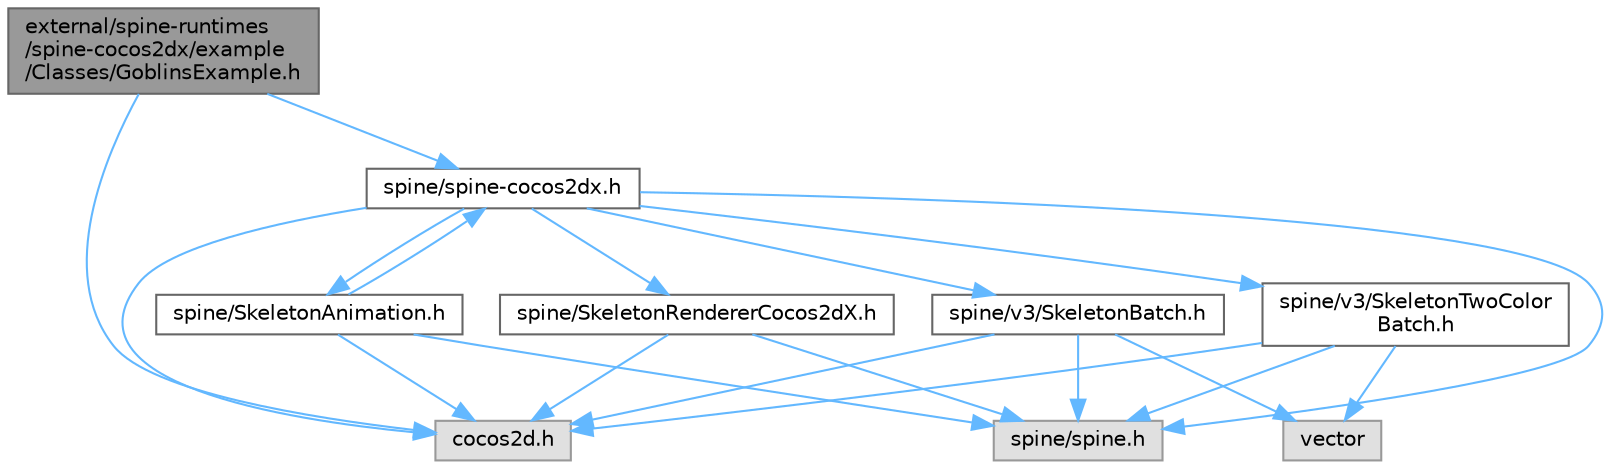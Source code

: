 digraph "external/spine-runtimes/spine-cocos2dx/example/Classes/GoblinsExample.h"
{
 // LATEX_PDF_SIZE
  bgcolor="transparent";
  edge [fontname=Helvetica,fontsize=10,labelfontname=Helvetica,labelfontsize=10];
  node [fontname=Helvetica,fontsize=10,shape=box,height=0.2,width=0.4];
  Node1 [id="Node000001",label="external/spine-runtimes\l/spine-cocos2dx/example\l/Classes/GoblinsExample.h",height=0.2,width=0.4,color="gray40", fillcolor="grey60", style="filled", fontcolor="black",tooltip=" "];
  Node1 -> Node2 [id="edge20_Node000001_Node000002",color="steelblue1",style="solid",tooltip=" "];
  Node2 [id="Node000002",label="cocos2d.h",height=0.2,width=0.4,color="grey60", fillcolor="#E0E0E0", style="filled",tooltip=" "];
  Node1 -> Node3 [id="edge21_Node000001_Node000003",color="steelblue1",style="solid",tooltip=" "];
  Node3 [id="Node000003",label="spine/spine-cocos2dx.h",height=0.2,width=0.4,color="grey40", fillcolor="white", style="filled",URL="$spine-cocos2dx_8h.html",tooltip=" "];
  Node3 -> Node2 [id="edge22_Node000003_Node000002",color="steelblue1",style="solid",tooltip=" "];
  Node3 -> Node4 [id="edge23_Node000003_Node000004",color="steelblue1",style="solid",tooltip=" "];
  Node4 [id="Node000004",label="spine/spine.h",height=0.2,width=0.4,color="grey60", fillcolor="#E0E0E0", style="filled",tooltip=" "];
  Node3 -> Node5 [id="edge24_Node000003_Node000005",color="steelblue1",style="solid",tooltip=" "];
  Node5 [id="Node000005",label="spine/SkeletonRendererCocos2dX.h",height=0.2,width=0.4,color="grey40", fillcolor="white", style="filled",URL="$_skeleton_renderer_cocos2d_x_8h.html",tooltip=" "];
  Node5 -> Node2 [id="edge25_Node000005_Node000002",color="steelblue1",style="solid",tooltip=" "];
  Node5 -> Node4 [id="edge26_Node000005_Node000004",color="steelblue1",style="solid",tooltip=" "];
  Node3 -> Node6 [id="edge27_Node000003_Node000006",color="steelblue1",style="solid",tooltip=" "];
  Node6 [id="Node000006",label="spine/v3/SkeletonBatch.h",height=0.2,width=0.4,color="grey40", fillcolor="white", style="filled",URL="$v3_2_skeleton_batch_8h.html",tooltip=" "];
  Node6 -> Node2 [id="edge28_Node000006_Node000002",color="steelblue1",style="solid",tooltip=" "];
  Node6 -> Node4 [id="edge29_Node000006_Node000004",color="steelblue1",style="solid",tooltip=" "];
  Node6 -> Node7 [id="edge30_Node000006_Node000007",color="steelblue1",style="solid",tooltip=" "];
  Node7 [id="Node000007",label="vector",height=0.2,width=0.4,color="grey60", fillcolor="#E0E0E0", style="filled",tooltip=" "];
  Node3 -> Node8 [id="edge31_Node000003_Node000008",color="steelblue1",style="solid",tooltip=" "];
  Node8 [id="Node000008",label="spine/v3/SkeletonTwoColor\lBatch.h",height=0.2,width=0.4,color="grey40", fillcolor="white", style="filled",URL="$v3_2_skeleton_two_color_batch_8h.html",tooltip=" "];
  Node8 -> Node2 [id="edge32_Node000008_Node000002",color="steelblue1",style="solid",tooltip=" "];
  Node8 -> Node4 [id="edge33_Node000008_Node000004",color="steelblue1",style="solid",tooltip=" "];
  Node8 -> Node7 [id="edge34_Node000008_Node000007",color="steelblue1",style="solid",tooltip=" "];
  Node3 -> Node9 [id="edge35_Node000003_Node000009",color="steelblue1",style="solid",tooltip=" "];
  Node9 [id="Node000009",label="spine/SkeletonAnimation.h",height=0.2,width=0.4,color="grey40", fillcolor="white", style="filled",URL="$_skeleton_animation_8h.html",tooltip=" "];
  Node9 -> Node2 [id="edge36_Node000009_Node000002",color="steelblue1",style="solid",tooltip=" "];
  Node9 -> Node3 [id="edge37_Node000009_Node000003",color="steelblue1",style="solid",tooltip=" "];
  Node9 -> Node4 [id="edge38_Node000009_Node000004",color="steelblue1",style="solid",tooltip=" "];
}
